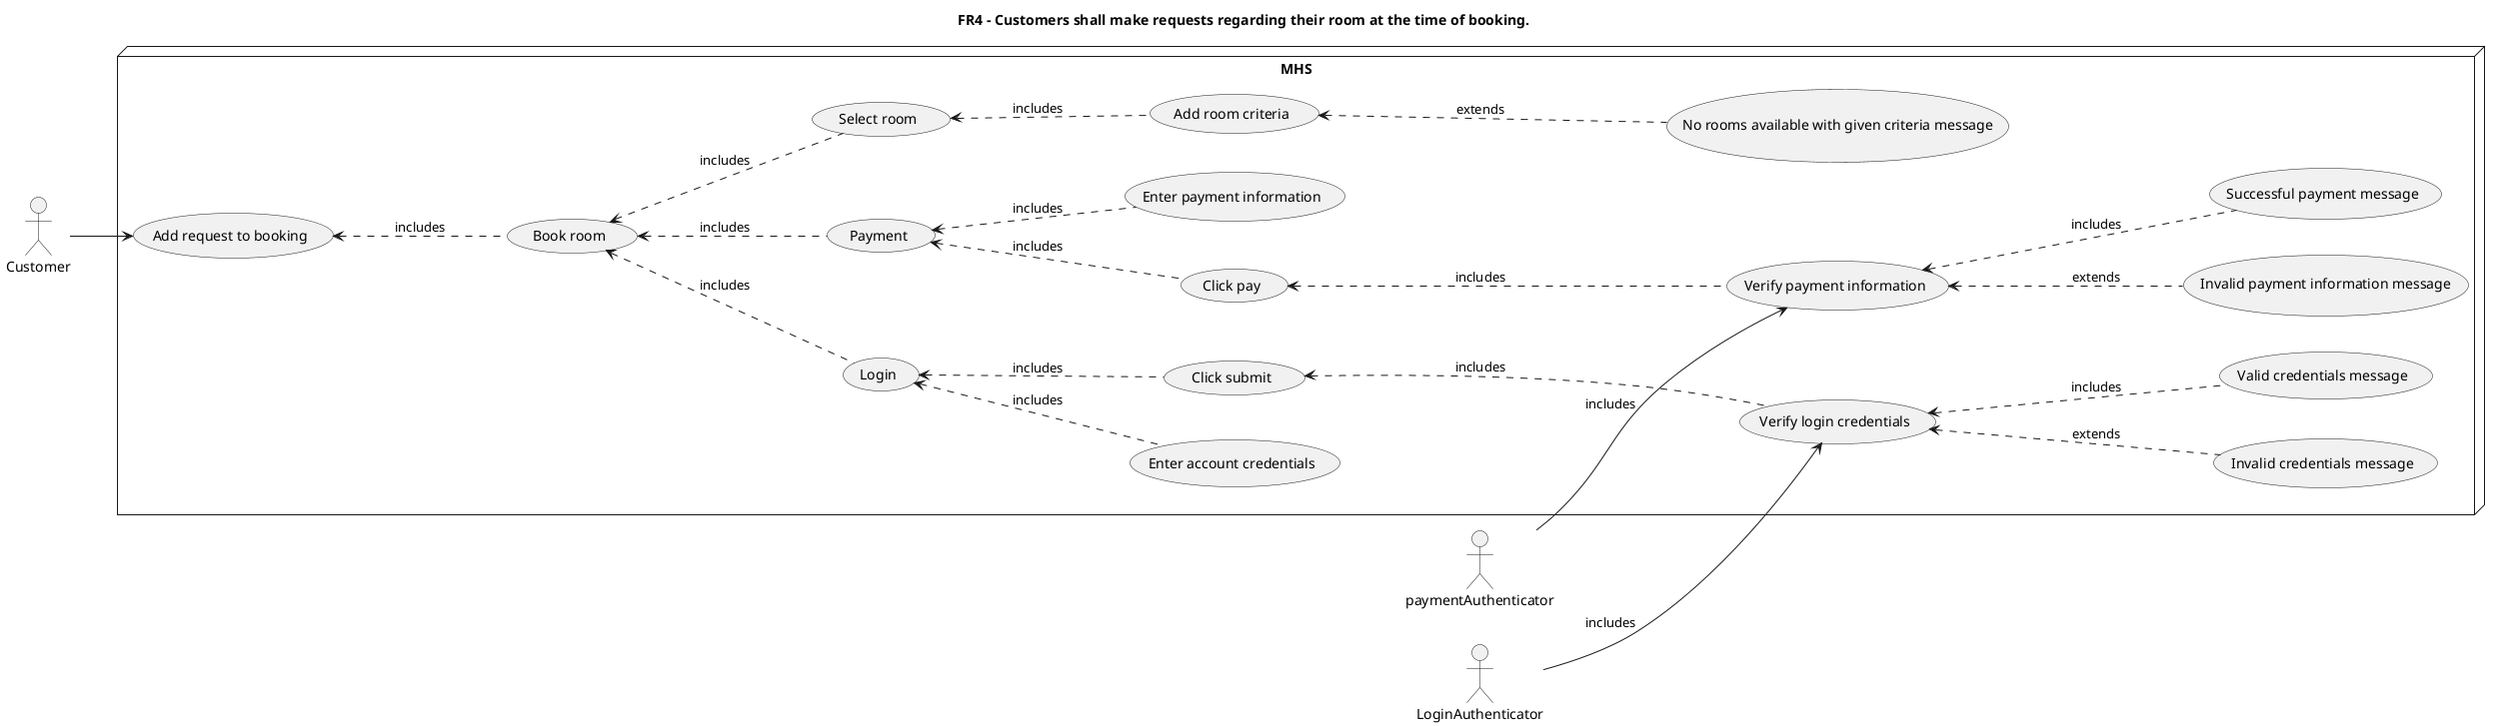 @startuml CustomerUC
'FR4 - The MHS shall allow a customer with an account to make specific requests regarding their room

title FR4 - Customers shall make requests regarding their room at the time of booking.
'Use cases

node MHS {
(Add request to booking) as UC0
(Book room) as UC1
(Select room) as UC2
(Add room criteria) as UC3
(No rooms available with given criteria message) as UC4
(Login) as UC5
(Enter account credentials) as UC6
(Click submit) as UC7
(Verify login credentials) as UC8
(Invalid credentials message) as UC9
(Valid credentials message) as UC10
(Payment) as UC11
(Enter payment information) as UC12
(Click pay) as UC13
(Verify payment information) as UC14
(Invalid payment information message) as UC15
(Successful payment message) as UC16

left to right direction

'Associations
UC0 <-.- UC1  : includes
UC1 <-.- UC2 : includes
UC2 <-.- UC3 : includes
UC3 <-.- UC4 : extends
UC1 <-.- UC5 : includes
UC5 <-.- UC6 : includes
UC5 <-.- UC7 : includes
UC1 <-.- UC11 : includes
UC11 <-.- UC13 : includes
UC11 <-.- UC12 : includes
UC13 <-.- UC14 : includes
UC14 <-.- UC15 : extends
UC14 <-.- UC16 : includes
UC8 <-.- UC9 : extends
UC8 <-.- UC10 : includes
UC7 <-.- UC8 : includes
}
Customer --> UC0
paymentAuthenticator --> UC14 : includes
LoginAuthenticator --> UC8 : includes






@enduml